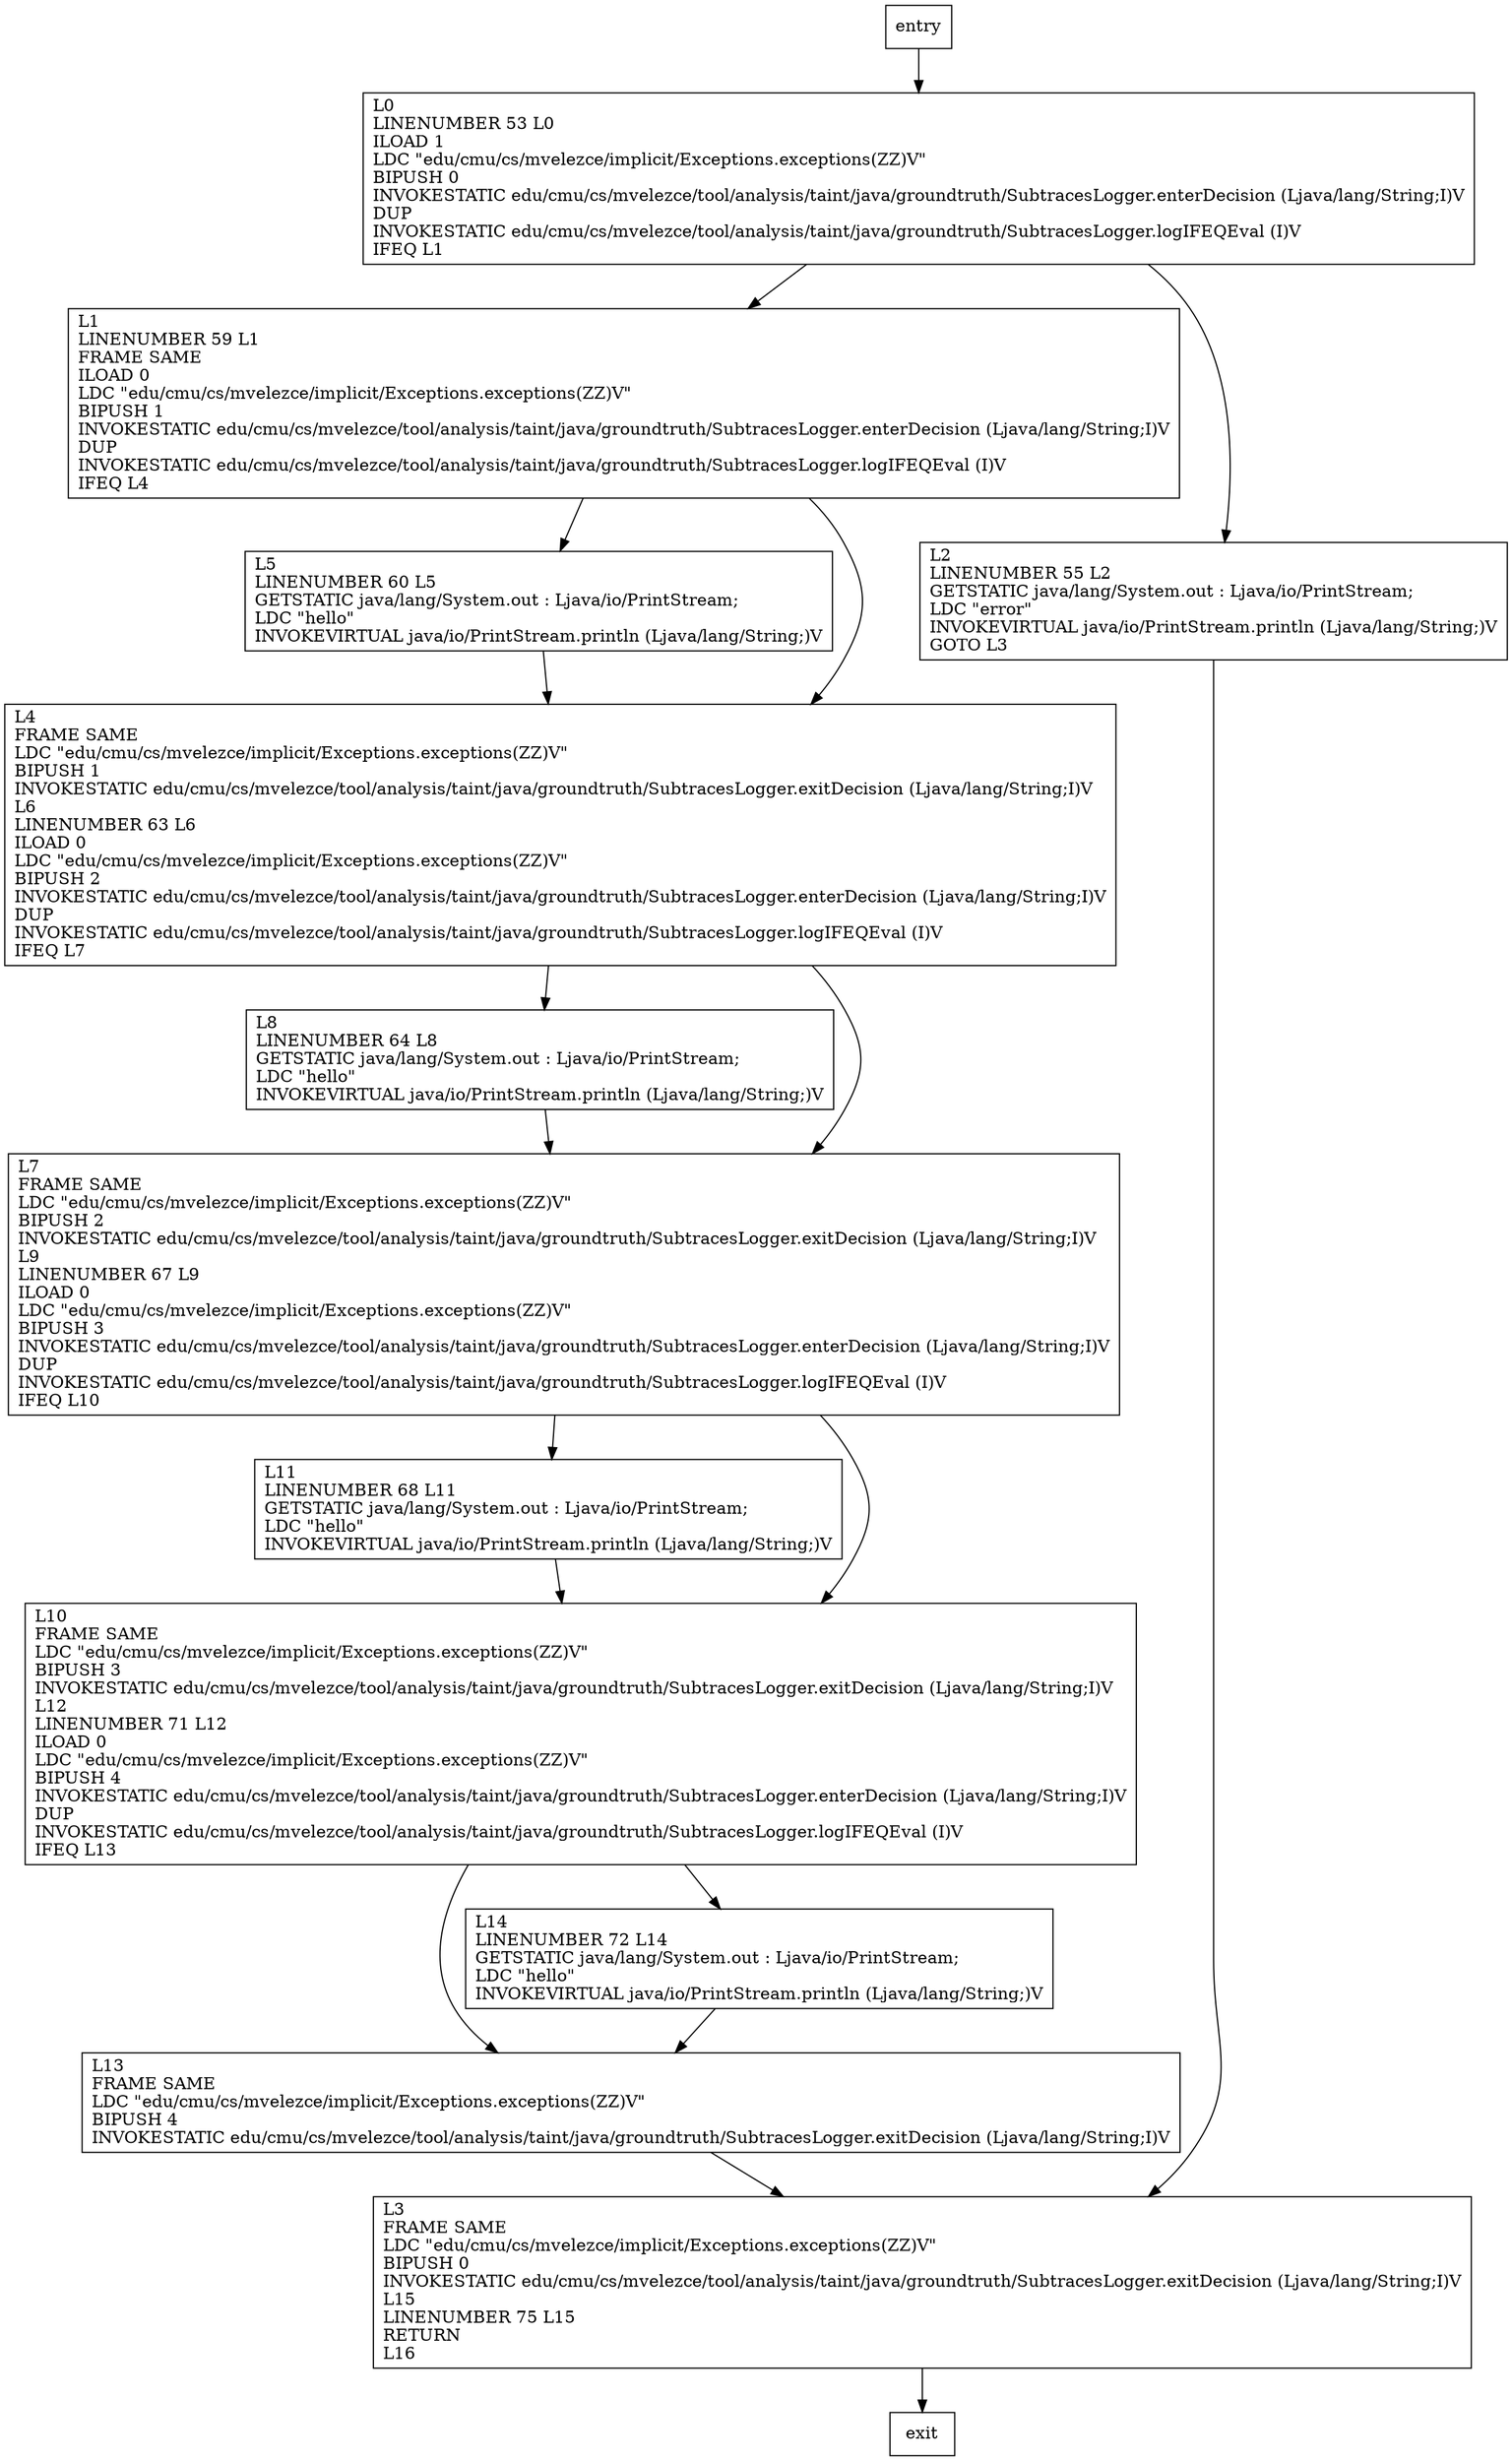 digraph exceptions {
node [shape=record];
1919736411 [label="L11\lLINENUMBER 68 L11\lGETSTATIC java/lang/System.out : Ljava/io/PrintStream;\lLDC \"hello\"\lINVOKEVIRTUAL java/io/PrintStream.println (Ljava/lang/String;)V\l"];
455590101 [label="L3\lFRAME SAME\lLDC \"edu/cmu/cs/mvelezce/implicit/Exceptions.exceptions(ZZ)V\"\lBIPUSH 0\lINVOKESTATIC edu/cmu/cs/mvelezce/tool/analysis/taint/java/groundtruth/SubtracesLogger.exitDecision (Ljava/lang/String;I)V\lL15\lLINENUMBER 75 L15\lRETURN\lL16\l"];
1621157238 [label="L5\lLINENUMBER 60 L5\lGETSTATIC java/lang/System.out : Ljava/io/PrintStream;\lLDC \"hello\"\lINVOKEVIRTUAL java/io/PrintStream.println (Ljava/lang/String;)V\l"];
1336496959 [label="L13\lFRAME SAME\lLDC \"edu/cmu/cs/mvelezce/implicit/Exceptions.exceptions(ZZ)V\"\lBIPUSH 4\lINVOKESTATIC edu/cmu/cs/mvelezce/tool/analysis/taint/java/groundtruth/SubtracesLogger.exitDecision (Ljava/lang/String;I)V\l"];
1065349988 [label="L8\lLINENUMBER 64 L8\lGETSTATIC java/lang/System.out : Ljava/io/PrintStream;\lLDC \"hello\"\lINVOKEVIRTUAL java/io/PrintStream.println (Ljava/lang/String;)V\l"];
1740093586 [label="L7\lFRAME SAME\lLDC \"edu/cmu/cs/mvelezce/implicit/Exceptions.exceptions(ZZ)V\"\lBIPUSH 2\lINVOKESTATIC edu/cmu/cs/mvelezce/tool/analysis/taint/java/groundtruth/SubtracesLogger.exitDecision (Ljava/lang/String;I)V\lL9\lLINENUMBER 67 L9\lILOAD 0\lLDC \"edu/cmu/cs/mvelezce/implicit/Exceptions.exceptions(ZZ)V\"\lBIPUSH 3\lINVOKESTATIC edu/cmu/cs/mvelezce/tool/analysis/taint/java/groundtruth/SubtracesLogger.enterDecision (Ljava/lang/String;I)V\lDUP\lINVOKESTATIC edu/cmu/cs/mvelezce/tool/analysis/taint/java/groundtruth/SubtracesLogger.logIFEQEval (I)V\lIFEQ L10\l"];
522007047 [label="L0\lLINENUMBER 53 L0\lILOAD 1\lLDC \"edu/cmu/cs/mvelezce/implicit/Exceptions.exceptions(ZZ)V\"\lBIPUSH 0\lINVOKESTATIC edu/cmu/cs/mvelezce/tool/analysis/taint/java/groundtruth/SubtracesLogger.enterDecision (Ljava/lang/String;I)V\lDUP\lINVOKESTATIC edu/cmu/cs/mvelezce/tool/analysis/taint/java/groundtruth/SubtracesLogger.logIFEQEval (I)V\lIFEQ L1\l"];
1306085681 [label="L1\lLINENUMBER 59 L1\lFRAME SAME\lILOAD 0\lLDC \"edu/cmu/cs/mvelezce/implicit/Exceptions.exceptions(ZZ)V\"\lBIPUSH 1\lINVOKESTATIC edu/cmu/cs/mvelezce/tool/analysis/taint/java/groundtruth/SubtracesLogger.enterDecision (Ljava/lang/String;I)V\lDUP\lINVOKESTATIC edu/cmu/cs/mvelezce/tool/analysis/taint/java/groundtruth/SubtracesLogger.logIFEQEval (I)V\lIFEQ L4\l"];
383479968 [label="L4\lFRAME SAME\lLDC \"edu/cmu/cs/mvelezce/implicit/Exceptions.exceptions(ZZ)V\"\lBIPUSH 1\lINVOKESTATIC edu/cmu/cs/mvelezce/tool/analysis/taint/java/groundtruth/SubtracesLogger.exitDecision (Ljava/lang/String;I)V\lL6\lLINENUMBER 63 L6\lILOAD 0\lLDC \"edu/cmu/cs/mvelezce/implicit/Exceptions.exceptions(ZZ)V\"\lBIPUSH 2\lINVOKESTATIC edu/cmu/cs/mvelezce/tool/analysis/taint/java/groundtruth/SubtracesLogger.enterDecision (Ljava/lang/String;I)V\lDUP\lINVOKESTATIC edu/cmu/cs/mvelezce/tool/analysis/taint/java/groundtruth/SubtracesLogger.logIFEQEval (I)V\lIFEQ L7\l"];
260926845 [label="L14\lLINENUMBER 72 L14\lGETSTATIC java/lang/System.out : Ljava/io/PrintStream;\lLDC \"hello\"\lINVOKEVIRTUAL java/io/PrintStream.println (Ljava/lang/String;)V\l"];
199917383 [label="L2\lLINENUMBER 55 L2\lGETSTATIC java/lang/System.out : Ljava/io/PrintStream;\lLDC \"error\"\lINVOKEVIRTUAL java/io/PrintStream.println (Ljava/lang/String;)V\lGOTO L3\l"];
360712757 [label="L10\lFRAME SAME\lLDC \"edu/cmu/cs/mvelezce/implicit/Exceptions.exceptions(ZZ)V\"\lBIPUSH 3\lINVOKESTATIC edu/cmu/cs/mvelezce/tool/analysis/taint/java/groundtruth/SubtracesLogger.exitDecision (Ljava/lang/String;I)V\lL12\lLINENUMBER 71 L12\lILOAD 0\lLDC \"edu/cmu/cs/mvelezce/implicit/Exceptions.exceptions(ZZ)V\"\lBIPUSH 4\lINVOKESTATIC edu/cmu/cs/mvelezce/tool/analysis/taint/java/groundtruth/SubtracesLogger.enterDecision (Ljava/lang/String;I)V\lDUP\lINVOKESTATIC edu/cmu/cs/mvelezce/tool/analysis/taint/java/groundtruth/SubtracesLogger.logIFEQEval (I)V\lIFEQ L13\l"];
entry;
exit;
1919736411 -> 360712757;
455590101 -> exit;
1621157238 -> 383479968;
1336496959 -> 455590101;
1740093586 -> 1919736411;
1740093586 -> 360712757;
383479968 -> 1065349988;
383479968 -> 1740093586;
260926845 -> 1336496959;
199917383 -> 455590101;
entry -> 522007047;
1065349988 -> 1740093586;
522007047 -> 1306085681;
522007047 -> 199917383;
1306085681 -> 1621157238;
1306085681 -> 383479968;
360712757 -> 1336496959;
360712757 -> 260926845;
}
